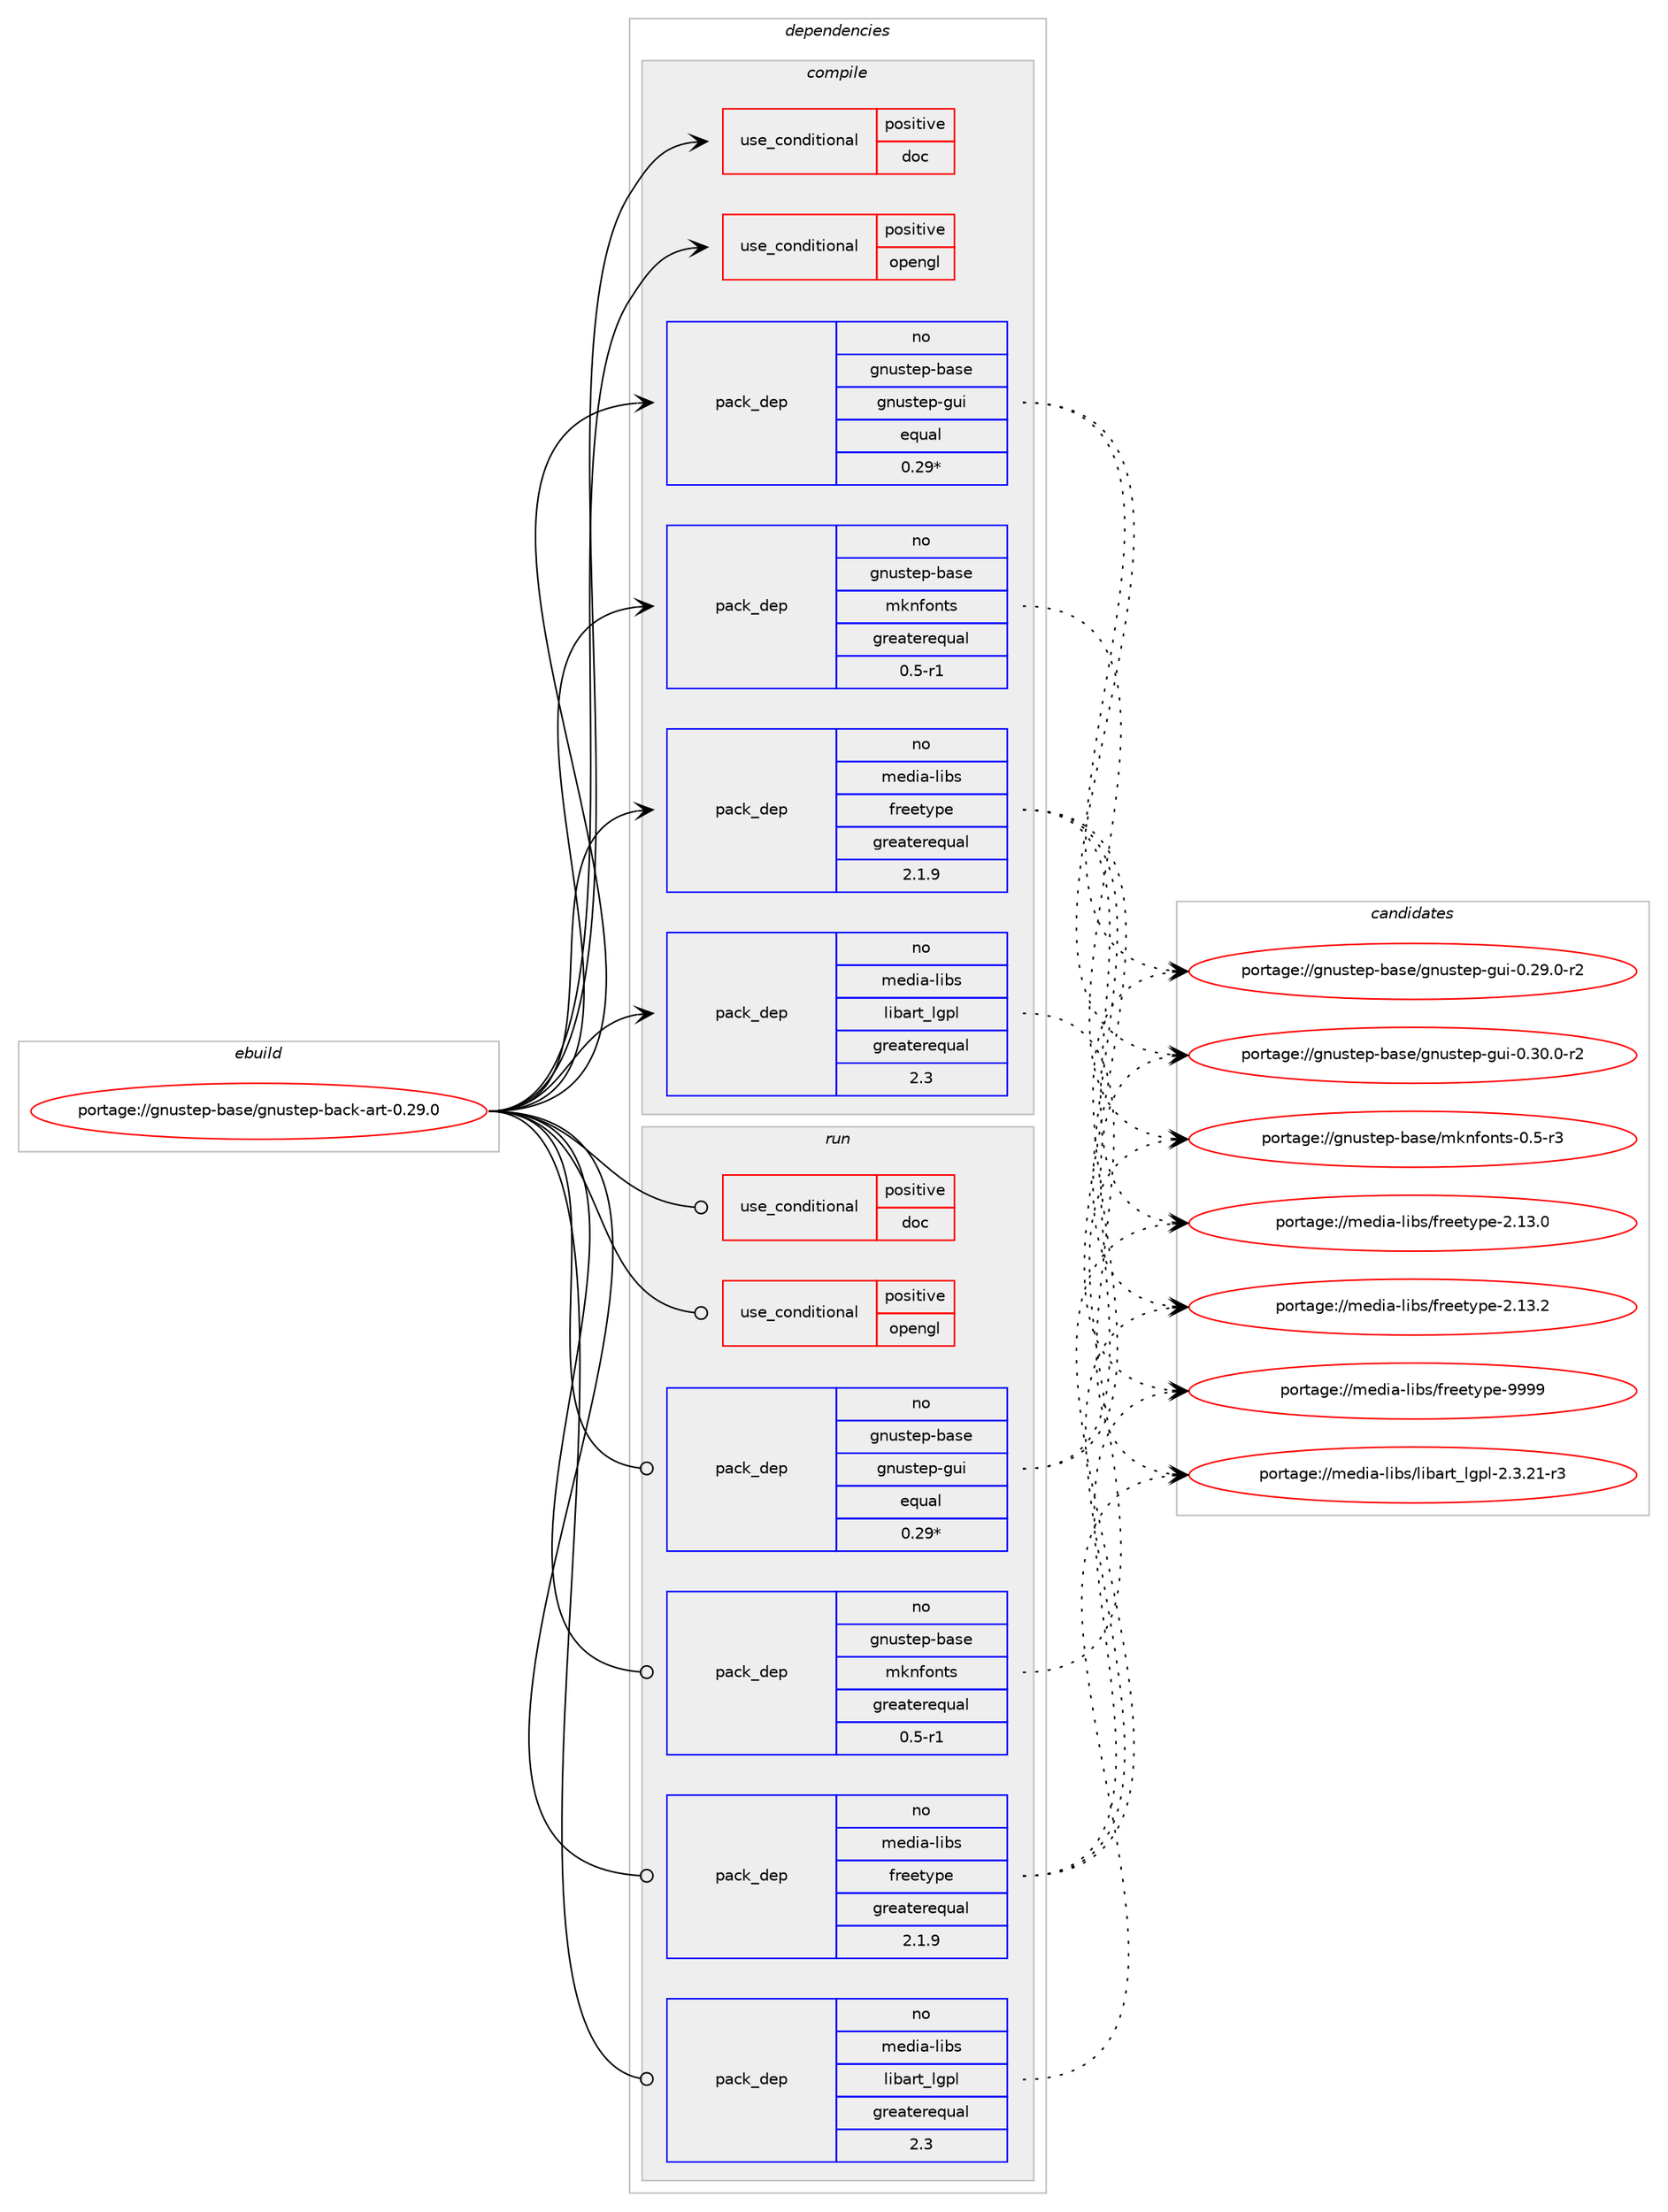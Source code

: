 digraph prolog {

# *************
# Graph options
# *************

newrank=true;
concentrate=true;
compound=true;
graph [rankdir=LR,fontname=Helvetica,fontsize=10,ranksep=1.5];#, ranksep=2.5, nodesep=0.2];
edge  [arrowhead=vee];
node  [fontname=Helvetica,fontsize=10];

# **********
# The ebuild
# **********

subgraph cluster_leftcol {
color=gray;
rank=same;
label=<<i>ebuild</i>>;
id [label="portage://gnustep-base/gnustep-back-art-0.29.0", color=red, width=4, href="../gnustep-base/gnustep-back-art-0.29.0.svg"];
}

# ****************
# The dependencies
# ****************

subgraph cluster_midcol {
color=gray;
label=<<i>dependencies</i>>;
subgraph cluster_compile {
fillcolor="#eeeeee";
style=filled;
label=<<i>compile</i>>;
subgraph cond64512 {
dependency120444 [label=<<TABLE BORDER="0" CELLBORDER="1" CELLSPACING="0" CELLPADDING="4"><TR><TD ROWSPAN="3" CELLPADDING="10">use_conditional</TD></TR><TR><TD>positive</TD></TR><TR><TD>doc</TD></TR></TABLE>>, shape=none, color=red];
# *** BEGIN UNKNOWN DEPENDENCY TYPE (TODO) ***
# dependency120444 -> package_dependency(portage://gnustep-base/gnustep-back-art-0.29.0,install,no,virtual,texi2dvi,none,[,,],[],[])
# *** END UNKNOWN DEPENDENCY TYPE (TODO) ***

# *** BEGIN UNKNOWN DEPENDENCY TYPE (TODO) ***
# dependency120444 -> package_dependency(portage://gnustep-base/gnustep-back-art-0.29.0,install,no,dev-tex,latex2html,none,[,,],[],[])
# *** END UNKNOWN DEPENDENCY TYPE (TODO) ***

# *** BEGIN UNKNOWN DEPENDENCY TYPE (TODO) ***
# dependency120444 -> package_dependency(portage://gnustep-base/gnustep-back-art-0.29.0,install,no,app-text,texi2html,none,[,,],[],[])
# *** END UNKNOWN DEPENDENCY TYPE (TODO) ***

}
id:e -> dependency120444:w [weight=20,style="solid",arrowhead="vee"];
subgraph cond64513 {
dependency120445 [label=<<TABLE BORDER="0" CELLBORDER="1" CELLSPACING="0" CELLPADDING="4"><TR><TD ROWSPAN="3" CELLPADDING="10">use_conditional</TD></TR><TR><TD>positive</TD></TR><TR><TD>opengl</TD></TR></TABLE>>, shape=none, color=red];
# *** BEGIN UNKNOWN DEPENDENCY TYPE (TODO) ***
# dependency120445 -> package_dependency(portage://gnustep-base/gnustep-back-art-0.29.0,install,no,virtual,opengl,none,[,,],[],[])
# *** END UNKNOWN DEPENDENCY TYPE (TODO) ***

# *** BEGIN UNKNOWN DEPENDENCY TYPE (TODO) ***
# dependency120445 -> package_dependency(portage://gnustep-base/gnustep-back-art-0.29.0,install,no,virtual,glu,none,[,,],[],[])
# *** END UNKNOWN DEPENDENCY TYPE (TODO) ***

}
id:e -> dependency120445:w [weight=20,style="solid",arrowhead="vee"];
subgraph pack54410 {
dependency120446 [label=<<TABLE BORDER="0" CELLBORDER="1" CELLSPACING="0" CELLPADDING="4" WIDTH="220"><TR><TD ROWSPAN="6" CELLPADDING="30">pack_dep</TD></TR><TR><TD WIDTH="110">no</TD></TR><TR><TD>gnustep-base</TD></TR><TR><TD>gnustep-gui</TD></TR><TR><TD>equal</TD></TR><TR><TD>0.29*</TD></TR></TABLE>>, shape=none, color=blue];
}
id:e -> dependency120446:w [weight=20,style="solid",arrowhead="vee"];
subgraph pack54411 {
dependency120447 [label=<<TABLE BORDER="0" CELLBORDER="1" CELLSPACING="0" CELLPADDING="4" WIDTH="220"><TR><TD ROWSPAN="6" CELLPADDING="30">pack_dep</TD></TR><TR><TD WIDTH="110">no</TD></TR><TR><TD>gnustep-base</TD></TR><TR><TD>mknfonts</TD></TR><TR><TD>greaterequal</TD></TR><TR><TD>0.5-r1</TD></TR></TABLE>>, shape=none, color=blue];
}
id:e -> dependency120447:w [weight=20,style="solid",arrowhead="vee"];
# *** BEGIN UNKNOWN DEPENDENCY TYPE (TODO) ***
# id -> package_dependency(portage://gnustep-base/gnustep-back-art-0.29.0,install,no,media-fonts,dejavu,none,[,,],[],[])
# *** END UNKNOWN DEPENDENCY TYPE (TODO) ***

subgraph pack54412 {
dependency120448 [label=<<TABLE BORDER="0" CELLBORDER="1" CELLSPACING="0" CELLPADDING="4" WIDTH="220"><TR><TD ROWSPAN="6" CELLPADDING="30">pack_dep</TD></TR><TR><TD WIDTH="110">no</TD></TR><TR><TD>media-libs</TD></TR><TR><TD>freetype</TD></TR><TR><TD>greaterequal</TD></TR><TR><TD>2.1.9</TD></TR></TABLE>>, shape=none, color=blue];
}
id:e -> dependency120448:w [weight=20,style="solid",arrowhead="vee"];
subgraph pack54413 {
dependency120449 [label=<<TABLE BORDER="0" CELLBORDER="1" CELLSPACING="0" CELLPADDING="4" WIDTH="220"><TR><TD ROWSPAN="6" CELLPADDING="30">pack_dep</TD></TR><TR><TD WIDTH="110">no</TD></TR><TR><TD>media-libs</TD></TR><TR><TD>libart_lgpl</TD></TR><TR><TD>greaterequal</TD></TR><TR><TD>2.3</TD></TR></TABLE>>, shape=none, color=blue];
}
id:e -> dependency120449:w [weight=20,style="solid",arrowhead="vee"];
# *** BEGIN UNKNOWN DEPENDENCY TYPE (TODO) ***
# id -> package_dependency(portage://gnustep-base/gnustep-back-art-0.29.0,install,no,x11-libs,libICE,none,[,,],[],[])
# *** END UNKNOWN DEPENDENCY TYPE (TODO) ***

# *** BEGIN UNKNOWN DEPENDENCY TYPE (TODO) ***
# id -> package_dependency(portage://gnustep-base/gnustep-back-art-0.29.0,install,no,x11-libs,libSM,none,[,,],[],[])
# *** END UNKNOWN DEPENDENCY TYPE (TODO) ***

# *** BEGIN UNKNOWN DEPENDENCY TYPE (TODO) ***
# id -> package_dependency(portage://gnustep-base/gnustep-back-art-0.29.0,install,no,x11-libs,libX11,none,[,,],[],[])
# *** END UNKNOWN DEPENDENCY TYPE (TODO) ***

# *** BEGIN UNKNOWN DEPENDENCY TYPE (TODO) ***
# id -> package_dependency(portage://gnustep-base/gnustep-back-art-0.29.0,install,no,x11-libs,libXext,none,[,,],[],[])
# *** END UNKNOWN DEPENDENCY TYPE (TODO) ***

# *** BEGIN UNKNOWN DEPENDENCY TYPE (TODO) ***
# id -> package_dependency(portage://gnustep-base/gnustep-back-art-0.29.0,install,no,x11-libs,libXft,none,[,,],[],[])
# *** END UNKNOWN DEPENDENCY TYPE (TODO) ***

# *** BEGIN UNKNOWN DEPENDENCY TYPE (TODO) ***
# id -> package_dependency(portage://gnustep-base/gnustep-back-art-0.29.0,install,no,x11-libs,libXi,none,[,,],[],[])
# *** END UNKNOWN DEPENDENCY TYPE (TODO) ***

# *** BEGIN UNKNOWN DEPENDENCY TYPE (TODO) ***
# id -> package_dependency(portage://gnustep-base/gnustep-back-art-0.29.0,install,no,x11-libs,libXmu,none,[,,],[],[])
# *** END UNKNOWN DEPENDENCY TYPE (TODO) ***

# *** BEGIN UNKNOWN DEPENDENCY TYPE (TODO) ***
# id -> package_dependency(portage://gnustep-base/gnustep-back-art-0.29.0,install,no,x11-libs,libXrender,none,[,,],[],[])
# *** END UNKNOWN DEPENDENCY TYPE (TODO) ***

# *** BEGIN UNKNOWN DEPENDENCY TYPE (TODO) ***
# id -> package_dependency(portage://gnustep-base/gnustep-back-art-0.29.0,install,no,x11-libs,libXt,none,[,,],[],[])
# *** END UNKNOWN DEPENDENCY TYPE (TODO) ***

# *** BEGIN UNKNOWN DEPENDENCY TYPE (TODO) ***
# id -> package_dependency(portage://gnustep-base/gnustep-back-art-0.29.0,install,weak,gnustep-base,gnustep-back-cairo,none,[,,],[],[])
# *** END UNKNOWN DEPENDENCY TYPE (TODO) ***

# *** BEGIN UNKNOWN DEPENDENCY TYPE (TODO) ***
# id -> package_dependency(portage://gnustep-base/gnustep-back-art-0.29.0,install,weak,gnustep-base,gnustep-back-xlib,none,[,,],[],[])
# *** END UNKNOWN DEPENDENCY TYPE (TODO) ***

}
subgraph cluster_compileandrun {
fillcolor="#eeeeee";
style=filled;
label=<<i>compile and run</i>>;
}
subgraph cluster_run {
fillcolor="#eeeeee";
style=filled;
label=<<i>run</i>>;
subgraph cond64514 {
dependency120450 [label=<<TABLE BORDER="0" CELLBORDER="1" CELLSPACING="0" CELLPADDING="4"><TR><TD ROWSPAN="3" CELLPADDING="10">use_conditional</TD></TR><TR><TD>positive</TD></TR><TR><TD>doc</TD></TR></TABLE>>, shape=none, color=red];
# *** BEGIN UNKNOWN DEPENDENCY TYPE (TODO) ***
# dependency120450 -> package_dependency(portage://gnustep-base/gnustep-back-art-0.29.0,run,no,virtual,texi2dvi,none,[,,],[],[])
# *** END UNKNOWN DEPENDENCY TYPE (TODO) ***

# *** BEGIN UNKNOWN DEPENDENCY TYPE (TODO) ***
# dependency120450 -> package_dependency(portage://gnustep-base/gnustep-back-art-0.29.0,run,no,dev-tex,latex2html,none,[,,],[],[])
# *** END UNKNOWN DEPENDENCY TYPE (TODO) ***

# *** BEGIN UNKNOWN DEPENDENCY TYPE (TODO) ***
# dependency120450 -> package_dependency(portage://gnustep-base/gnustep-back-art-0.29.0,run,no,app-text,texi2html,none,[,,],[],[])
# *** END UNKNOWN DEPENDENCY TYPE (TODO) ***

}
id:e -> dependency120450:w [weight=20,style="solid",arrowhead="odot"];
subgraph cond64515 {
dependency120451 [label=<<TABLE BORDER="0" CELLBORDER="1" CELLSPACING="0" CELLPADDING="4"><TR><TD ROWSPAN="3" CELLPADDING="10">use_conditional</TD></TR><TR><TD>positive</TD></TR><TR><TD>opengl</TD></TR></TABLE>>, shape=none, color=red];
# *** BEGIN UNKNOWN DEPENDENCY TYPE (TODO) ***
# dependency120451 -> package_dependency(portage://gnustep-base/gnustep-back-art-0.29.0,run,no,virtual,opengl,none,[,,],[],[])
# *** END UNKNOWN DEPENDENCY TYPE (TODO) ***

# *** BEGIN UNKNOWN DEPENDENCY TYPE (TODO) ***
# dependency120451 -> package_dependency(portage://gnustep-base/gnustep-back-art-0.29.0,run,no,virtual,glu,none,[,,],[],[])
# *** END UNKNOWN DEPENDENCY TYPE (TODO) ***

}
id:e -> dependency120451:w [weight=20,style="solid",arrowhead="odot"];
subgraph pack54414 {
dependency120452 [label=<<TABLE BORDER="0" CELLBORDER="1" CELLSPACING="0" CELLPADDING="4" WIDTH="220"><TR><TD ROWSPAN="6" CELLPADDING="30">pack_dep</TD></TR><TR><TD WIDTH="110">no</TD></TR><TR><TD>gnustep-base</TD></TR><TR><TD>gnustep-gui</TD></TR><TR><TD>equal</TD></TR><TR><TD>0.29*</TD></TR></TABLE>>, shape=none, color=blue];
}
id:e -> dependency120452:w [weight=20,style="solid",arrowhead="odot"];
subgraph pack54415 {
dependency120453 [label=<<TABLE BORDER="0" CELLBORDER="1" CELLSPACING="0" CELLPADDING="4" WIDTH="220"><TR><TD ROWSPAN="6" CELLPADDING="30">pack_dep</TD></TR><TR><TD WIDTH="110">no</TD></TR><TR><TD>gnustep-base</TD></TR><TR><TD>mknfonts</TD></TR><TR><TD>greaterequal</TD></TR><TR><TD>0.5-r1</TD></TR></TABLE>>, shape=none, color=blue];
}
id:e -> dependency120453:w [weight=20,style="solid",arrowhead="odot"];
# *** BEGIN UNKNOWN DEPENDENCY TYPE (TODO) ***
# id -> package_dependency(portage://gnustep-base/gnustep-back-art-0.29.0,run,no,media-fonts,dejavu,none,[,,],[],[])
# *** END UNKNOWN DEPENDENCY TYPE (TODO) ***

subgraph pack54416 {
dependency120454 [label=<<TABLE BORDER="0" CELLBORDER="1" CELLSPACING="0" CELLPADDING="4" WIDTH="220"><TR><TD ROWSPAN="6" CELLPADDING="30">pack_dep</TD></TR><TR><TD WIDTH="110">no</TD></TR><TR><TD>media-libs</TD></TR><TR><TD>freetype</TD></TR><TR><TD>greaterequal</TD></TR><TR><TD>2.1.9</TD></TR></TABLE>>, shape=none, color=blue];
}
id:e -> dependency120454:w [weight=20,style="solid",arrowhead="odot"];
subgraph pack54417 {
dependency120455 [label=<<TABLE BORDER="0" CELLBORDER="1" CELLSPACING="0" CELLPADDING="4" WIDTH="220"><TR><TD ROWSPAN="6" CELLPADDING="30">pack_dep</TD></TR><TR><TD WIDTH="110">no</TD></TR><TR><TD>media-libs</TD></TR><TR><TD>libart_lgpl</TD></TR><TR><TD>greaterequal</TD></TR><TR><TD>2.3</TD></TR></TABLE>>, shape=none, color=blue];
}
id:e -> dependency120455:w [weight=20,style="solid",arrowhead="odot"];
# *** BEGIN UNKNOWN DEPENDENCY TYPE (TODO) ***
# id -> package_dependency(portage://gnustep-base/gnustep-back-art-0.29.0,run,no,x11-libs,libICE,none,[,,],[],[])
# *** END UNKNOWN DEPENDENCY TYPE (TODO) ***

# *** BEGIN UNKNOWN DEPENDENCY TYPE (TODO) ***
# id -> package_dependency(portage://gnustep-base/gnustep-back-art-0.29.0,run,no,x11-libs,libSM,none,[,,],[],[])
# *** END UNKNOWN DEPENDENCY TYPE (TODO) ***

# *** BEGIN UNKNOWN DEPENDENCY TYPE (TODO) ***
# id -> package_dependency(portage://gnustep-base/gnustep-back-art-0.29.0,run,no,x11-libs,libX11,none,[,,],[],[])
# *** END UNKNOWN DEPENDENCY TYPE (TODO) ***

# *** BEGIN UNKNOWN DEPENDENCY TYPE (TODO) ***
# id -> package_dependency(portage://gnustep-base/gnustep-back-art-0.29.0,run,no,x11-libs,libXext,none,[,,],[],[])
# *** END UNKNOWN DEPENDENCY TYPE (TODO) ***

# *** BEGIN UNKNOWN DEPENDENCY TYPE (TODO) ***
# id -> package_dependency(portage://gnustep-base/gnustep-back-art-0.29.0,run,no,x11-libs,libXft,none,[,,],[],[])
# *** END UNKNOWN DEPENDENCY TYPE (TODO) ***

# *** BEGIN UNKNOWN DEPENDENCY TYPE (TODO) ***
# id -> package_dependency(portage://gnustep-base/gnustep-back-art-0.29.0,run,no,x11-libs,libXi,none,[,,],[],[])
# *** END UNKNOWN DEPENDENCY TYPE (TODO) ***

# *** BEGIN UNKNOWN DEPENDENCY TYPE (TODO) ***
# id -> package_dependency(portage://gnustep-base/gnustep-back-art-0.29.0,run,no,x11-libs,libXmu,none,[,,],[],[])
# *** END UNKNOWN DEPENDENCY TYPE (TODO) ***

# *** BEGIN UNKNOWN DEPENDENCY TYPE (TODO) ***
# id -> package_dependency(portage://gnustep-base/gnustep-back-art-0.29.0,run,no,x11-libs,libXrender,none,[,,],[],[])
# *** END UNKNOWN DEPENDENCY TYPE (TODO) ***

# *** BEGIN UNKNOWN DEPENDENCY TYPE (TODO) ***
# id -> package_dependency(portage://gnustep-base/gnustep-back-art-0.29.0,run,no,x11-libs,libXt,none,[,,],[],[])
# *** END UNKNOWN DEPENDENCY TYPE (TODO) ***

# *** BEGIN UNKNOWN DEPENDENCY TYPE (TODO) ***
# id -> package_dependency(portage://gnustep-base/gnustep-back-art-0.29.0,run,weak,gnustep-base,gnustep-back-cairo,none,[,,],[],[])
# *** END UNKNOWN DEPENDENCY TYPE (TODO) ***

# *** BEGIN UNKNOWN DEPENDENCY TYPE (TODO) ***
# id -> package_dependency(portage://gnustep-base/gnustep-back-art-0.29.0,run,weak,gnustep-base,gnustep-back-xlib,none,[,,],[],[])
# *** END UNKNOWN DEPENDENCY TYPE (TODO) ***

}
}

# **************
# The candidates
# **************

subgraph cluster_choices {
rank=same;
color=gray;
label=<<i>candidates</i>>;

subgraph choice54410 {
color=black;
nodesep=1;
choice1031101171151161011124598971151014710311011711511610111245103117105454846505746484511450 [label="portage://gnustep-base/gnustep-gui-0.29.0-r2", color=red, width=4,href="../gnustep-base/gnustep-gui-0.29.0-r2.svg"];
choice1031101171151161011124598971151014710311011711511610111245103117105454846514846484511450 [label="portage://gnustep-base/gnustep-gui-0.30.0-r2", color=red, width=4,href="../gnustep-base/gnustep-gui-0.30.0-r2.svg"];
dependency120446:e -> choice1031101171151161011124598971151014710311011711511610111245103117105454846505746484511450:w [style=dotted,weight="100"];
dependency120446:e -> choice1031101171151161011124598971151014710311011711511610111245103117105454846514846484511450:w [style=dotted,weight="100"];
}
subgraph choice54411 {
color=black;
nodesep=1;
choice10311011711511610111245989711510147109107110102111110116115454846534511451 [label="portage://gnustep-base/mknfonts-0.5-r3", color=red, width=4,href="../gnustep-base/mknfonts-0.5-r3.svg"];
dependency120447:e -> choice10311011711511610111245989711510147109107110102111110116115454846534511451:w [style=dotted,weight="100"];
}
subgraph choice54412 {
color=black;
nodesep=1;
choice1091011001059745108105981154710211410110111612111210145504649514648 [label="portage://media-libs/freetype-2.13.0", color=red, width=4,href="../media-libs/freetype-2.13.0.svg"];
choice1091011001059745108105981154710211410110111612111210145504649514650 [label="portage://media-libs/freetype-2.13.2", color=red, width=4,href="../media-libs/freetype-2.13.2.svg"];
choice109101100105974510810598115471021141011011161211121014557575757 [label="portage://media-libs/freetype-9999", color=red, width=4,href="../media-libs/freetype-9999.svg"];
dependency120448:e -> choice1091011001059745108105981154710211410110111612111210145504649514648:w [style=dotted,weight="100"];
dependency120448:e -> choice1091011001059745108105981154710211410110111612111210145504649514650:w [style=dotted,weight="100"];
dependency120448:e -> choice109101100105974510810598115471021141011011161211121014557575757:w [style=dotted,weight="100"];
}
subgraph choice54413 {
color=black;
nodesep=1;
choice10910110010597451081059811547108105989711411695108103112108455046514650494511451 [label="portage://media-libs/libart_lgpl-2.3.21-r3", color=red, width=4,href="../media-libs/libart_lgpl-2.3.21-r3.svg"];
dependency120449:e -> choice10910110010597451081059811547108105989711411695108103112108455046514650494511451:w [style=dotted,weight="100"];
}
subgraph choice54414 {
color=black;
nodesep=1;
choice1031101171151161011124598971151014710311011711511610111245103117105454846505746484511450 [label="portage://gnustep-base/gnustep-gui-0.29.0-r2", color=red, width=4,href="../gnustep-base/gnustep-gui-0.29.0-r2.svg"];
choice1031101171151161011124598971151014710311011711511610111245103117105454846514846484511450 [label="portage://gnustep-base/gnustep-gui-0.30.0-r2", color=red, width=4,href="../gnustep-base/gnustep-gui-0.30.0-r2.svg"];
dependency120452:e -> choice1031101171151161011124598971151014710311011711511610111245103117105454846505746484511450:w [style=dotted,weight="100"];
dependency120452:e -> choice1031101171151161011124598971151014710311011711511610111245103117105454846514846484511450:w [style=dotted,weight="100"];
}
subgraph choice54415 {
color=black;
nodesep=1;
choice10311011711511610111245989711510147109107110102111110116115454846534511451 [label="portage://gnustep-base/mknfonts-0.5-r3", color=red, width=4,href="../gnustep-base/mknfonts-0.5-r3.svg"];
dependency120453:e -> choice10311011711511610111245989711510147109107110102111110116115454846534511451:w [style=dotted,weight="100"];
}
subgraph choice54416 {
color=black;
nodesep=1;
choice1091011001059745108105981154710211410110111612111210145504649514648 [label="portage://media-libs/freetype-2.13.0", color=red, width=4,href="../media-libs/freetype-2.13.0.svg"];
choice1091011001059745108105981154710211410110111612111210145504649514650 [label="portage://media-libs/freetype-2.13.2", color=red, width=4,href="../media-libs/freetype-2.13.2.svg"];
choice109101100105974510810598115471021141011011161211121014557575757 [label="portage://media-libs/freetype-9999", color=red, width=4,href="../media-libs/freetype-9999.svg"];
dependency120454:e -> choice1091011001059745108105981154710211410110111612111210145504649514648:w [style=dotted,weight="100"];
dependency120454:e -> choice1091011001059745108105981154710211410110111612111210145504649514650:w [style=dotted,weight="100"];
dependency120454:e -> choice109101100105974510810598115471021141011011161211121014557575757:w [style=dotted,weight="100"];
}
subgraph choice54417 {
color=black;
nodesep=1;
choice10910110010597451081059811547108105989711411695108103112108455046514650494511451 [label="portage://media-libs/libart_lgpl-2.3.21-r3", color=red, width=4,href="../media-libs/libart_lgpl-2.3.21-r3.svg"];
dependency120455:e -> choice10910110010597451081059811547108105989711411695108103112108455046514650494511451:w [style=dotted,weight="100"];
}
}

}
